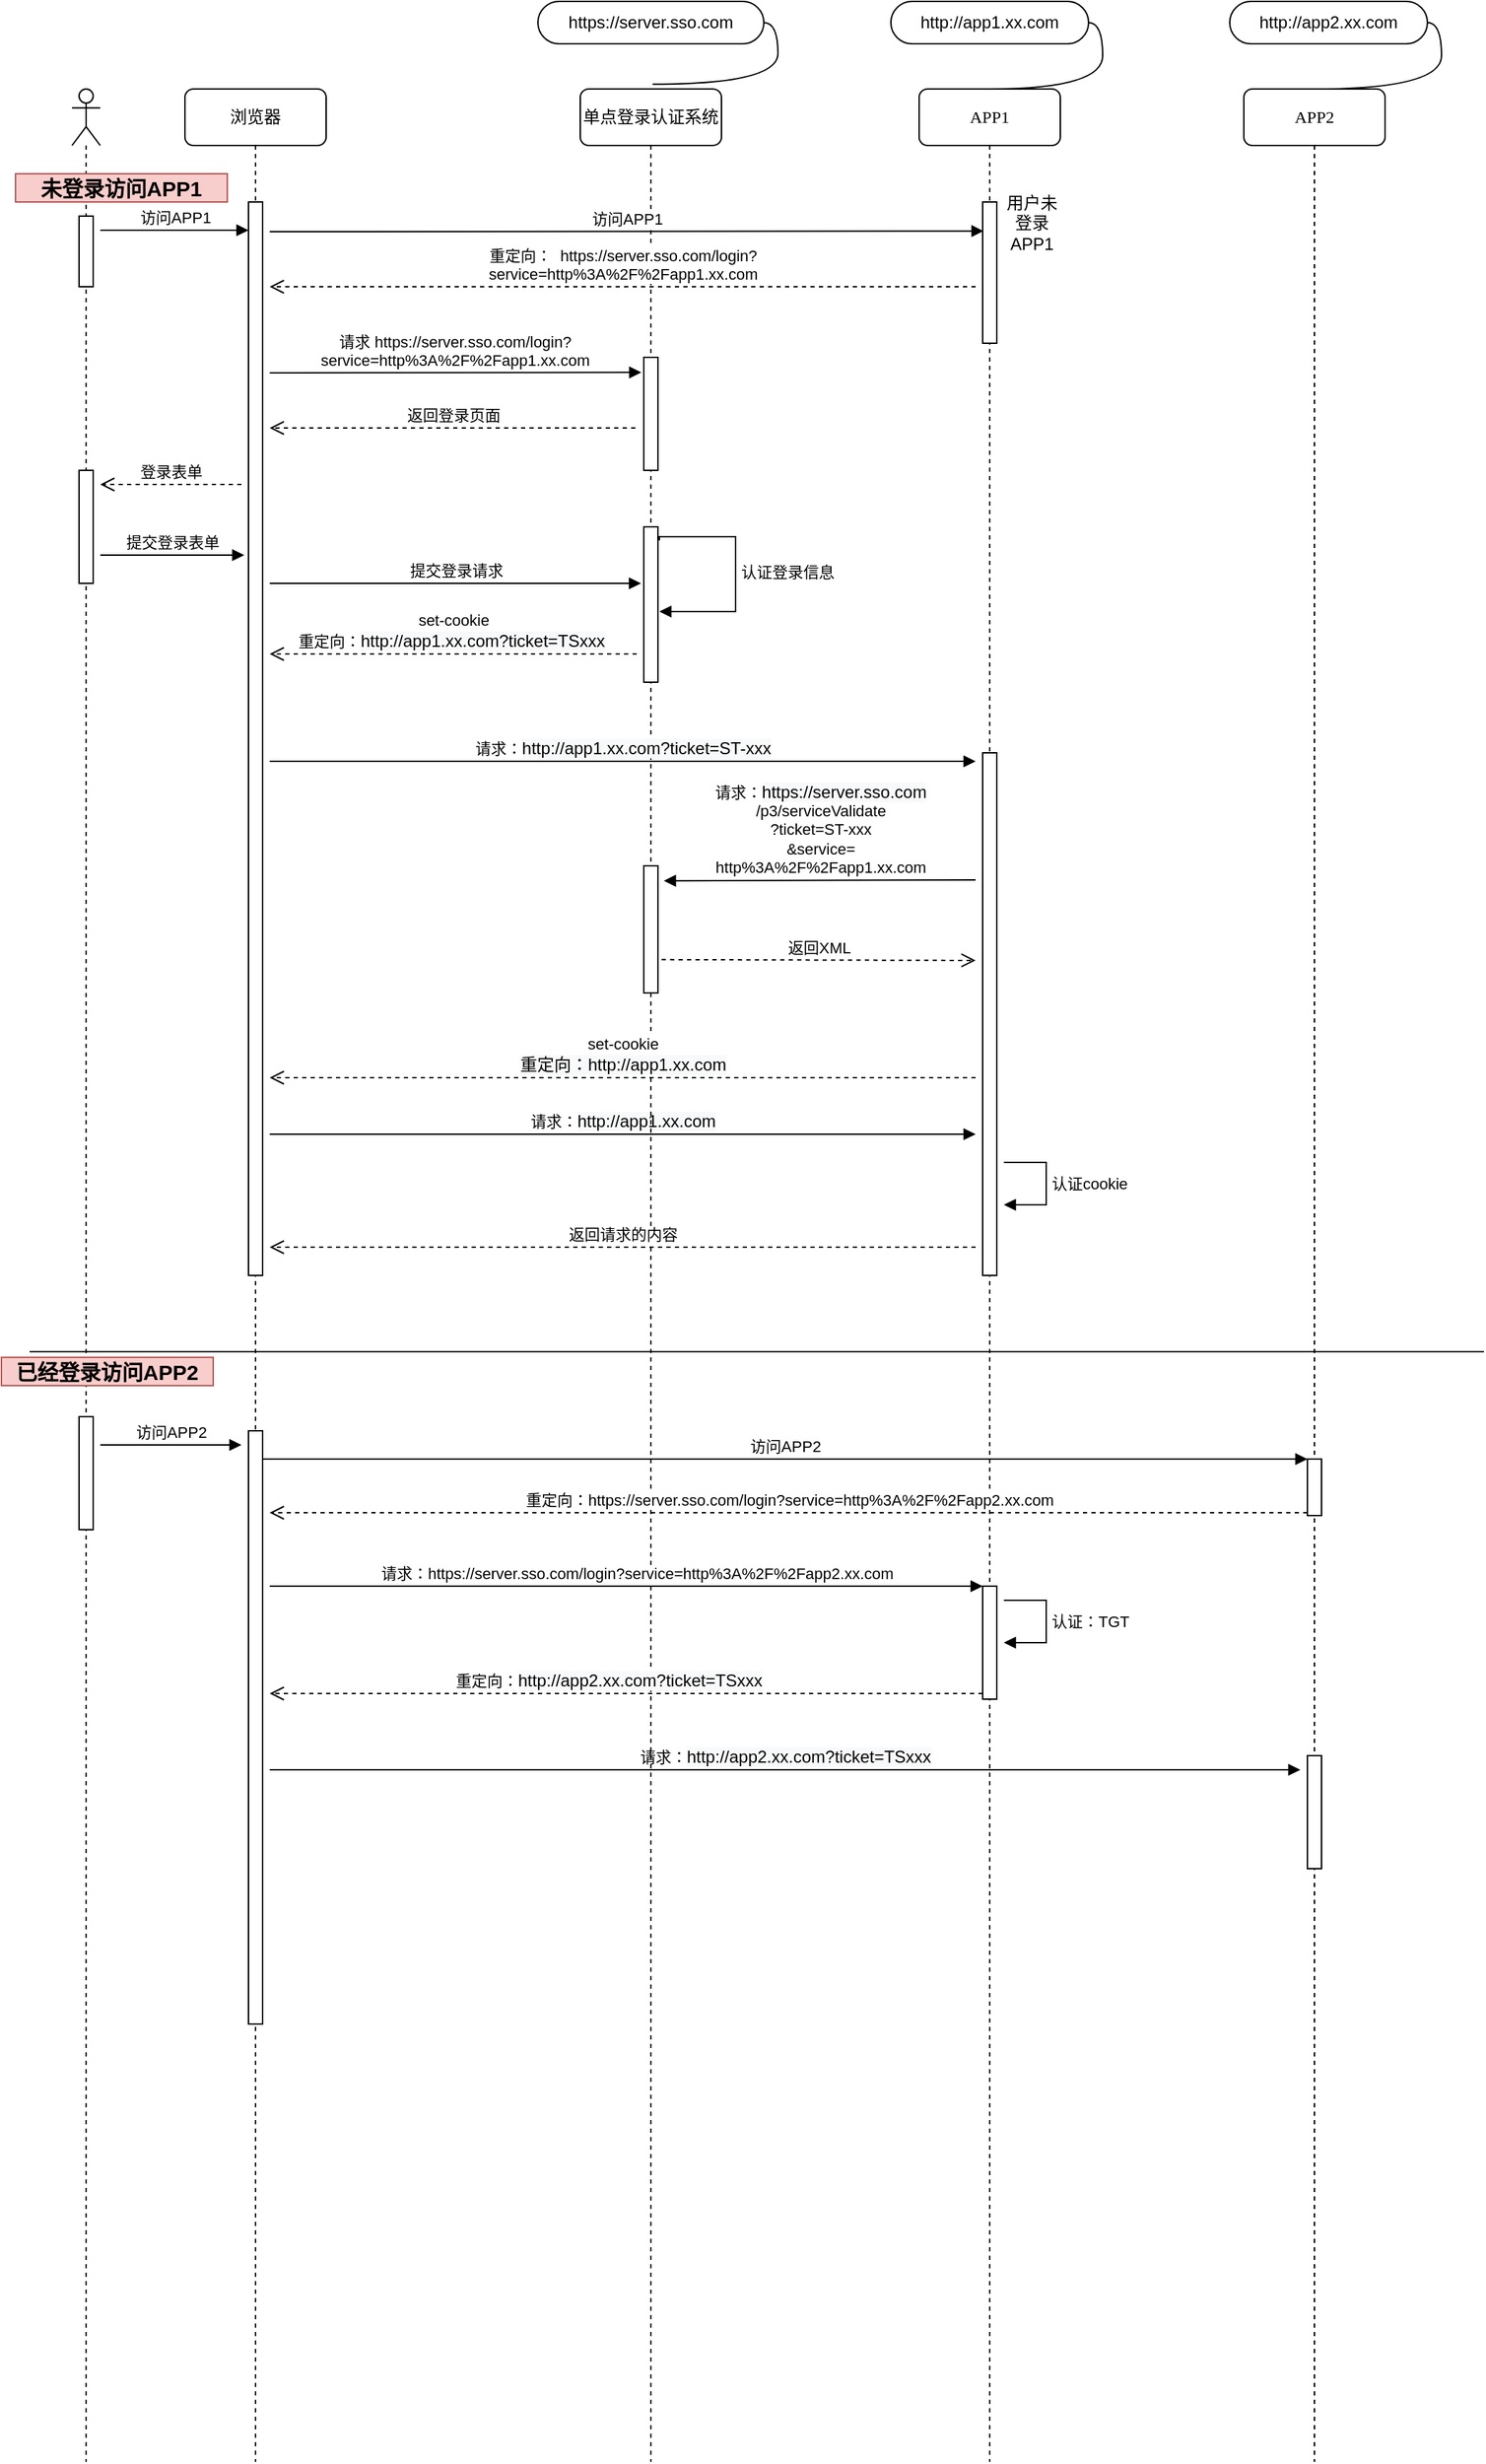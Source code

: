 <mxfile version="14.5.8" type="github">
  <diagram name="Page-1" id="13e1069c-82ec-6db2-03f1-153e76fe0fe0">
    <mxGraphModel dx="1038" dy="580" grid="1" gridSize="10" guides="1" tooltips="1" connect="1" arrows="1" fold="1" page="1" pageScale="1" pageWidth="1100" pageHeight="850" background="#ffffff" math="0" shadow="0">
      <root>
        <mxCell id="0" />
        <mxCell id="1" parent="0" />
        <mxCell id="7baba1c4bc27f4b0-2" value="浏览器" style="shape=umlLifeline;perimeter=lifelinePerimeter;whiteSpace=wrap;html=1;container=1;collapsible=0;recursiveResize=0;outlineConnect=0;rounded=1;shadow=0;comic=0;labelBackgroundColor=none;strokeWidth=1;fontFamily=Verdana;fontSize=12;align=center;" parent="1" vertex="1">
          <mxGeometry x="150" y="80" width="100" height="1680" as="geometry" />
        </mxCell>
        <mxCell id="E0K9IzBjebCavO_bWUDb-6" value="" style="html=1;points=[];perimeter=orthogonalPerimeter;" vertex="1" parent="7baba1c4bc27f4b0-2">
          <mxGeometry x="45" y="80" width="10" height="760" as="geometry" />
        </mxCell>
        <mxCell id="E0K9IzBjebCavO_bWUDb-42" value="提交登录请求" style="html=1;verticalAlign=bottom;endArrow=block;" edge="1" parent="7baba1c4bc27f4b0-2">
          <mxGeometry width="80" relative="1" as="geometry">
            <mxPoint x="60" y="350" as="sourcePoint" />
            <mxPoint x="323" y="350" as="targetPoint" />
          </mxGeometry>
        </mxCell>
        <mxCell id="E0K9IzBjebCavO_bWUDb-55" value="请求：&lt;span style=&quot;font-size: 12px ; background-color: rgb(248 , 249 , 250)&quot;&gt;http://app1.xx.com&lt;/span&gt;" style="html=1;verticalAlign=bottom;endArrow=block;" edge="1" parent="7baba1c4bc27f4b0-2">
          <mxGeometry width="80" relative="1" as="geometry">
            <mxPoint x="60" y="740" as="sourcePoint" />
            <mxPoint x="560" y="740" as="targetPoint" />
          </mxGeometry>
        </mxCell>
        <mxCell id="E0K9IzBjebCavO_bWUDb-61" value="" style="html=1;points=[];perimeter=orthogonalPerimeter;" vertex="1" parent="7baba1c4bc27f4b0-2">
          <mxGeometry x="45" y="950" width="10" height="420" as="geometry" />
        </mxCell>
        <mxCell id="E0K9IzBjebCavO_bWUDb-74" value="请求：&lt;span style=&quot;font-size: 12px ; background-color: rgb(248 , 249 , 250)&quot;&gt;http://app2.xx.com?ticket=TSxxx&lt;/span&gt;" style="html=1;verticalAlign=bottom;endArrow=block;" edge="1" parent="7baba1c4bc27f4b0-2">
          <mxGeometry width="80" relative="1" as="geometry">
            <mxPoint x="60" y="1190" as="sourcePoint" />
            <mxPoint x="790" y="1190" as="targetPoint" />
          </mxGeometry>
        </mxCell>
        <mxCell id="7baba1c4bc27f4b0-3" value="单点登录认证系统" style="shape=umlLifeline;perimeter=lifelinePerimeter;whiteSpace=wrap;html=1;container=1;collapsible=0;recursiveResize=0;outlineConnect=0;rounded=1;shadow=0;comic=0;labelBackgroundColor=none;strokeWidth=1;fontFamily=Verdana;fontSize=12;align=center;" parent="1" vertex="1">
          <mxGeometry x="430" y="80" width="100" height="1680" as="geometry" />
        </mxCell>
        <mxCell id="E0K9IzBjebCavO_bWUDb-28" value="" style="html=1;points=[];perimeter=orthogonalPerimeter;" vertex="1" parent="7baba1c4bc27f4b0-3">
          <mxGeometry x="45" y="190" width="10" height="80" as="geometry" />
        </mxCell>
        <mxCell id="E0K9IzBjebCavO_bWUDb-45" value="" style="html=1;points=[];perimeter=orthogonalPerimeter;" vertex="1" parent="7baba1c4bc27f4b0-3">
          <mxGeometry x="45" y="310" width="10" height="110" as="geometry" />
        </mxCell>
        <mxCell id="E0K9IzBjebCavO_bWUDb-46" value="认证登录信息" style="edgeStyle=orthogonalEdgeStyle;html=1;align=left;spacingLeft=2;endArrow=block;rounded=0;exitX=1.1;exitY=0.088;exitDx=0;exitDy=0;exitPerimeter=0;" edge="1" parent="7baba1c4bc27f4b0-3" source="E0K9IzBjebCavO_bWUDb-45">
          <mxGeometry relative="1" as="geometry">
            <mxPoint x="45" y="330" as="sourcePoint" />
            <Array as="points">
              <mxPoint x="110" y="317" />
              <mxPoint x="110" y="370" />
            </Array>
            <mxPoint x="56" y="370" as="targetPoint" />
          </mxGeometry>
        </mxCell>
        <mxCell id="7baba1c4bc27f4b0-4" value="APP1" style="shape=umlLifeline;perimeter=lifelinePerimeter;whiteSpace=wrap;html=1;container=1;collapsible=0;recursiveResize=0;outlineConnect=0;rounded=1;shadow=0;comic=0;labelBackgroundColor=none;strokeWidth=1;fontFamily=Verdana;fontSize=12;align=center;" parent="1" vertex="1">
          <mxGeometry x="670" y="80" width="100" height="1680" as="geometry" />
        </mxCell>
        <mxCell id="E0K9IzBjebCavO_bWUDb-11" value="" style="html=1;points=[];perimeter=orthogonalPerimeter;" vertex="1" parent="7baba1c4bc27f4b0-4">
          <mxGeometry x="45" y="80" width="10" height="100" as="geometry" />
        </mxCell>
        <mxCell id="E0K9IzBjebCavO_bWUDb-13" value="用户未登录APP1" style="text;html=1;strokeColor=none;fillColor=none;align=center;verticalAlign=middle;whiteSpace=wrap;rounded=0;" vertex="1" parent="7baba1c4bc27f4b0-4">
          <mxGeometry x="60" y="85" width="40" height="20" as="geometry" />
        </mxCell>
        <mxCell id="E0K9IzBjebCavO_bWUDb-48" value="" style="html=1;points=[];perimeter=orthogonalPerimeter;" vertex="1" parent="7baba1c4bc27f4b0-4">
          <mxGeometry x="45" y="470" width="10" height="370" as="geometry" />
        </mxCell>
        <mxCell id="E0K9IzBjebCavO_bWUDb-69" value="" style="html=1;points=[];perimeter=orthogonalPerimeter;" vertex="1" parent="7baba1c4bc27f4b0-4">
          <mxGeometry x="45" y="1060" width="10" height="80" as="geometry" />
        </mxCell>
        <mxCell id="7baba1c4bc27f4b0-5" value="APP2" style="shape=umlLifeline;perimeter=lifelinePerimeter;whiteSpace=wrap;html=1;container=1;collapsible=0;recursiveResize=0;outlineConnect=0;rounded=1;shadow=0;comic=0;labelBackgroundColor=none;strokeWidth=1;fontFamily=Verdana;fontSize=12;align=center;" parent="1" vertex="1">
          <mxGeometry x="900" y="80" width="100" height="1680" as="geometry" />
        </mxCell>
        <mxCell id="E0K9IzBjebCavO_bWUDb-66" value="" style="html=1;points=[];perimeter=orthogonalPerimeter;" vertex="1" parent="7baba1c4bc27f4b0-5">
          <mxGeometry x="45" y="970" width="10" height="40" as="geometry" />
        </mxCell>
        <mxCell id="E0K9IzBjebCavO_bWUDb-73" value="" style="html=1;points=[];perimeter=orthogonalPerimeter;" vertex="1" parent="7baba1c4bc27f4b0-5">
          <mxGeometry x="45" y="1180" width="10" height="80" as="geometry" />
        </mxCell>
        <mxCell id="E0K9IzBjebCavO_bWUDb-3" value="" style="shape=umlLifeline;participant=umlActor;perimeter=lifelinePerimeter;whiteSpace=wrap;html=1;container=1;collapsible=0;recursiveResize=0;verticalAlign=top;spacingTop=36;outlineConnect=0;" vertex="1" parent="1">
          <mxGeometry x="70" y="80" width="20" height="1680" as="geometry" />
        </mxCell>
        <mxCell id="E0K9IzBjebCavO_bWUDb-4" value="" style="html=1;points=[];perimeter=orthogonalPerimeter;" vertex="1" parent="E0K9IzBjebCavO_bWUDb-3">
          <mxGeometry x="5" y="90" width="10" height="50" as="geometry" />
        </mxCell>
        <mxCell id="E0K9IzBjebCavO_bWUDb-33" value="" style="html=1;points=[];perimeter=orthogonalPerimeter;" vertex="1" parent="E0K9IzBjebCavO_bWUDb-3">
          <mxGeometry x="5" y="270" width="10" height="80" as="geometry" />
        </mxCell>
        <mxCell id="E0K9IzBjebCavO_bWUDb-60" value="" style="html=1;points=[];perimeter=orthogonalPerimeter;" vertex="1" parent="E0K9IzBjebCavO_bWUDb-3">
          <mxGeometry x="5" y="940" width="10" height="80" as="geometry" />
        </mxCell>
        <mxCell id="E0K9IzBjebCavO_bWUDb-5" value="访问APP1" style="html=1;verticalAlign=bottom;endArrow=block;" edge="1" parent="1" target="E0K9IzBjebCavO_bWUDb-6">
          <mxGeometry width="80" relative="1" as="geometry">
            <mxPoint x="90" y="180" as="sourcePoint" />
            <mxPoint x="292" y="170" as="targetPoint" />
          </mxGeometry>
        </mxCell>
        <mxCell id="E0K9IzBjebCavO_bWUDb-16" value="&lt;font style=&quot;font-size: 11px ; line-height: 90%&quot;&gt;重定向：&amp;nbsp; https://server.sso.com/login?&lt;br&gt;service=http%3A%2F%2Fapp1.xx.com&lt;/font&gt;" style="html=1;verticalAlign=bottom;endArrow=open;dashed=1;endSize=8;" edge="1" parent="1">
          <mxGeometry relative="1" as="geometry">
            <mxPoint x="710" y="220" as="sourcePoint" />
            <mxPoint x="210" y="220" as="targetPoint" />
          </mxGeometry>
        </mxCell>
        <mxCell id="E0K9IzBjebCavO_bWUDb-17" value="https://server.sso.com" style="whiteSpace=wrap;html=1;rounded=1;arcSize=50;align=center;verticalAlign=middle;strokeWidth=1;autosize=1;spacing=4;treeFolding=1;treeMoving=1;newEdgeStyle={&quot;edgeStyle&quot;:&quot;entityRelationEdgeStyle&quot;,&quot;startArrow&quot;:&quot;none&quot;,&quot;endArrow&quot;:&quot;none&quot;,&quot;segment&quot;:10,&quot;curved&quot;:1};" vertex="1" parent="1">
          <mxGeometry x="400" y="18" width="160" height="30" as="geometry" />
        </mxCell>
        <mxCell id="E0K9IzBjebCavO_bWUDb-18" value="" style="edgeStyle=entityRelationEdgeStyle;startArrow=none;endArrow=none;segment=10;curved=1;exitX=0.512;exitY=-0.002;exitDx=0;exitDy=0;exitPerimeter=0;" edge="1" target="E0K9IzBjebCavO_bWUDb-17" parent="1" source="7baba1c4bc27f4b0-3">
          <mxGeometry relative="1" as="geometry">
            <mxPoint x="490" y="78" as="sourcePoint" />
          </mxGeometry>
        </mxCell>
        <mxCell id="E0K9IzBjebCavO_bWUDb-24" value="http://app1.xx.com" style="whiteSpace=wrap;html=1;rounded=1;arcSize=50;align=center;verticalAlign=middle;strokeWidth=1;autosize=1;spacing=4;treeFolding=1;treeMoving=1;newEdgeStyle={&quot;edgeStyle&quot;:&quot;entityRelationEdgeStyle&quot;,&quot;startArrow&quot;:&quot;none&quot;,&quot;endArrow&quot;:&quot;none&quot;,&quot;segment&quot;:10,&quot;curved&quot;:1};" vertex="1" parent="1">
          <mxGeometry x="650" y="18" width="140" height="30" as="geometry" />
        </mxCell>
        <mxCell id="E0K9IzBjebCavO_bWUDb-25" value="" style="edgeStyle=entityRelationEdgeStyle;startArrow=none;endArrow=none;segment=10;curved=1;exitX=0.5;exitY=0;exitDx=0;exitDy=0;exitPerimeter=0;" edge="1" target="E0K9IzBjebCavO_bWUDb-24" parent="1" source="7baba1c4bc27f4b0-4">
          <mxGeometry relative="1" as="geometry">
            <mxPoint x="626" y="80" as="sourcePoint" />
          </mxGeometry>
        </mxCell>
        <mxCell id="E0K9IzBjebCavO_bWUDb-26" value="http://app2.xx.com" style="whiteSpace=wrap;html=1;rounded=1;arcSize=50;align=center;verticalAlign=middle;strokeWidth=1;autosize=1;spacing=4;treeFolding=1;treeMoving=1;newEdgeStyle={&quot;edgeStyle&quot;:&quot;entityRelationEdgeStyle&quot;,&quot;startArrow&quot;:&quot;none&quot;,&quot;endArrow&quot;:&quot;none&quot;,&quot;segment&quot;:10,&quot;curved&quot;:1};" vertex="1" parent="1">
          <mxGeometry x="890" y="18" width="140" height="30" as="geometry" />
        </mxCell>
        <mxCell id="E0K9IzBjebCavO_bWUDb-27" value="" style="edgeStyle=entityRelationEdgeStyle;startArrow=none;endArrow=none;segment=10;curved=1;exitX=0.5;exitY=0;exitDx=0;exitDy=0;exitPerimeter=0;" edge="1" parent="1" target="E0K9IzBjebCavO_bWUDb-26" source="7baba1c4bc27f4b0-5">
          <mxGeometry relative="1" as="geometry">
            <mxPoint x="860" y="80" as="sourcePoint" />
          </mxGeometry>
        </mxCell>
        <mxCell id="E0K9IzBjebCavO_bWUDb-12" value="访问APP1" style="html=1;verticalAlign=bottom;endArrow=block;entryX=0.06;entryY=0.206;entryDx=0;entryDy=0;entryPerimeter=0;" edge="1" parent="1" target="E0K9IzBjebCavO_bWUDb-11">
          <mxGeometry width="80" relative="1" as="geometry">
            <mxPoint x="210" y="181" as="sourcePoint" />
            <mxPoint x="630" y="180" as="targetPoint" />
          </mxGeometry>
        </mxCell>
        <mxCell id="E0K9IzBjebCavO_bWUDb-31" value="请求 https://server.sso.com/login?&lt;br&gt;service=http%3A%2F%2Fapp1.xx.com" style="html=1;verticalAlign=bottom;endArrow=block;entryX=-0.18;entryY=0.133;entryDx=0;entryDy=0;entryPerimeter=0;" edge="1" parent="1" target="E0K9IzBjebCavO_bWUDb-28">
          <mxGeometry width="80" relative="1" as="geometry">
            <mxPoint x="210" y="281" as="sourcePoint" />
            <mxPoint x="300" y="260" as="targetPoint" />
          </mxGeometry>
        </mxCell>
        <mxCell id="E0K9IzBjebCavO_bWUDb-32" value="返回登录页面" style="html=1;verticalAlign=bottom;endArrow=open;dashed=1;endSize=8;" edge="1" parent="1">
          <mxGeometry relative="1" as="geometry">
            <mxPoint x="469" y="320" as="sourcePoint" />
            <mxPoint x="210" y="320" as="targetPoint" />
          </mxGeometry>
        </mxCell>
        <mxCell id="E0K9IzBjebCavO_bWUDb-35" value="登录表单" style="html=1;verticalAlign=bottom;endArrow=open;dashed=1;endSize=8;" edge="1" parent="1">
          <mxGeometry relative="1" as="geometry">
            <mxPoint x="190" y="360" as="sourcePoint" />
            <mxPoint x="90" y="360" as="targetPoint" />
          </mxGeometry>
        </mxCell>
        <mxCell id="E0K9IzBjebCavO_bWUDb-36" value="提交登录表单" style="html=1;verticalAlign=bottom;endArrow=block;" edge="1" parent="1">
          <mxGeometry width="80" relative="1" as="geometry">
            <mxPoint x="90" y="410" as="sourcePoint" />
            <mxPoint x="192" y="410" as="targetPoint" />
          </mxGeometry>
        </mxCell>
        <mxCell id="E0K9IzBjebCavO_bWUDb-47" value="set-cookie&lt;br&gt;重定向：&lt;span style=&quot;font-size: 12px ; background-color: rgb(248 , 249 , 250)&quot;&gt;http://app1.xx.com?ticket=TSxxx&lt;/span&gt;&amp;nbsp;" style="html=1;verticalAlign=bottom;endArrow=open;dashed=1;endSize=8;" edge="1" parent="1">
          <mxGeometry relative="1" as="geometry">
            <mxPoint x="470" y="480" as="sourcePoint" />
            <mxPoint x="210" y="480" as="targetPoint" />
          </mxGeometry>
        </mxCell>
        <mxCell id="E0K9IzBjebCavO_bWUDb-49" value="请求：&lt;span style=&quot;font-size: 12px ; background-color: rgb(248 , 249 , 250)&quot;&gt;http://app1.xx.com?ticket=ST-xxx&lt;/span&gt;" style="html=1;verticalAlign=bottom;endArrow=block;" edge="1" parent="1">
          <mxGeometry relative="1" as="geometry">
            <mxPoint x="210" y="556" as="sourcePoint" />
            <mxPoint x="710" y="556" as="targetPoint" />
          </mxGeometry>
        </mxCell>
        <mxCell id="E0K9IzBjebCavO_bWUDb-52" value="请求：&lt;span style=&quot;font-size: 12px ; background-color: rgb(248 , 249 , 250)&quot;&gt;https://server.sso.com&lt;br&gt;&lt;/span&gt;/p3/serviceValidate&lt;br&gt;?ticket=ST-xxx&lt;br&gt;&amp;amp;service=&lt;br&gt;http%3A%2F%2Fapp1.xx.com" style="html=1;verticalAlign=bottom;endArrow=block;entryX=1.42;entryY=0.118;entryDx=0;entryDy=0;entryPerimeter=0;" edge="1" target="E0K9IzBjebCavO_bWUDb-51" parent="1">
          <mxGeometry relative="1" as="geometry">
            <mxPoint x="710" y="640" as="sourcePoint" />
          </mxGeometry>
        </mxCell>
        <mxCell id="E0K9IzBjebCavO_bWUDb-51" value="" style="html=1;points=[];perimeter=orthogonalPerimeter;" vertex="1" parent="1">
          <mxGeometry x="475" y="630" width="10" height="90" as="geometry" />
        </mxCell>
        <mxCell id="E0K9IzBjebCavO_bWUDb-53" value="返回XML" style="html=1;verticalAlign=bottom;endArrow=open;dashed=1;endSize=8;exitX=1.26;exitY=0.738;exitDx=0;exitDy=0;exitPerimeter=0;" edge="1" source="E0K9IzBjebCavO_bWUDb-51" parent="1">
          <mxGeometry relative="1" as="geometry">
            <mxPoint x="710" y="697" as="targetPoint" />
          </mxGeometry>
        </mxCell>
        <mxCell id="E0K9IzBjebCavO_bWUDb-54" value="set-cookie&lt;br&gt;&lt;span style=&quot;font-size: 12px ; background-color: rgb(248 , 249 , 250)&quot;&gt;重定向：http://app1.xx.com&lt;/span&gt;" style="html=1;verticalAlign=bottom;endArrow=open;dashed=1;endSize=8;" edge="1" parent="1">
          <mxGeometry relative="1" as="geometry">
            <mxPoint x="710" y="780" as="sourcePoint" />
            <mxPoint x="210" y="780" as="targetPoint" />
          </mxGeometry>
        </mxCell>
        <mxCell id="E0K9IzBjebCavO_bWUDb-57" value="认证cookie" style="edgeStyle=orthogonalEdgeStyle;html=1;align=left;spacingLeft=2;endArrow=block;rounded=0;" edge="1" parent="1">
          <mxGeometry relative="1" as="geometry">
            <mxPoint x="730" y="840" as="sourcePoint" />
            <Array as="points">
              <mxPoint x="760" y="840" />
              <mxPoint x="760" y="870" />
            </Array>
            <mxPoint x="730" y="870" as="targetPoint" />
          </mxGeometry>
        </mxCell>
        <mxCell id="E0K9IzBjebCavO_bWUDb-58" value="返回请求的内容" style="html=1;verticalAlign=bottom;endArrow=open;dashed=1;endSize=8;" edge="1" parent="1">
          <mxGeometry relative="1" as="geometry">
            <mxPoint x="710" y="900" as="sourcePoint" />
            <mxPoint x="210" y="900" as="targetPoint" />
          </mxGeometry>
        </mxCell>
        <mxCell id="E0K9IzBjebCavO_bWUDb-59" value="" style="line;strokeWidth=1;fillColor=none;align=left;verticalAlign=middle;spacingTop=-1;spacingLeft=3;spacingRight=3;rotatable=0;labelPosition=right;points=[];portConstraint=eastwest;" vertex="1" parent="1">
          <mxGeometry x="40" y="970" width="1030" height="8" as="geometry" />
        </mxCell>
        <mxCell id="E0K9IzBjebCavO_bWUDb-63" value="&lt;b&gt;&lt;font style=&quot;font-size: 15px&quot;&gt;已经登录访问APP2&lt;/font&gt;&lt;/b&gt;" style="text;html=1;strokeColor=#b85450;fillColor=#f8cecc;align=center;verticalAlign=middle;whiteSpace=wrap;rounded=0;" vertex="1" parent="1">
          <mxGeometry x="20" y="978" width="150" height="20" as="geometry" />
        </mxCell>
        <mxCell id="E0K9IzBjebCavO_bWUDb-64" value="&lt;b&gt;&lt;font style=&quot;font-size: 15px&quot;&gt;未登录访问APP1&lt;/font&gt;&lt;/b&gt;" style="text;html=1;strokeColor=#b85450;fillColor=#f8cecc;align=center;verticalAlign=middle;whiteSpace=wrap;rounded=0;" vertex="1" parent="1">
          <mxGeometry x="30" y="140" width="150" height="20" as="geometry" />
        </mxCell>
        <mxCell id="E0K9IzBjebCavO_bWUDb-65" value="访问APP2" style="html=1;verticalAlign=bottom;endArrow=block;" edge="1" parent="1">
          <mxGeometry width="80" relative="1" as="geometry">
            <mxPoint x="90" y="1040" as="sourcePoint" />
            <mxPoint x="190" y="1040" as="targetPoint" />
          </mxGeometry>
        </mxCell>
        <mxCell id="E0K9IzBjebCavO_bWUDb-67" value="访问APP2" style="html=1;verticalAlign=bottom;endArrow=block;entryX=0;entryY=0;" edge="1" target="E0K9IzBjebCavO_bWUDb-66" parent="1" source="E0K9IzBjebCavO_bWUDb-61">
          <mxGeometry relative="1" as="geometry">
            <mxPoint x="875" y="1030" as="sourcePoint" />
          </mxGeometry>
        </mxCell>
        <mxCell id="E0K9IzBjebCavO_bWUDb-68" value="重定向：https://server.sso.com/login?service=http%3A%2F%2Fapp2.xx.com" style="html=1;verticalAlign=bottom;endArrow=open;dashed=1;endSize=8;exitX=0;exitY=0.95;" edge="1" source="E0K9IzBjebCavO_bWUDb-66" parent="1">
          <mxGeometry relative="1" as="geometry">
            <mxPoint x="210" y="1088" as="targetPoint" />
          </mxGeometry>
        </mxCell>
        <mxCell id="E0K9IzBjebCavO_bWUDb-70" value="请求：https://server.sso.com/login?service=http%3A%2F%2Fapp2.xx.com" style="html=1;verticalAlign=bottom;endArrow=block;entryX=0;entryY=0;" edge="1" target="E0K9IzBjebCavO_bWUDb-69" parent="1">
          <mxGeometry x="0.03" relative="1" as="geometry">
            <mxPoint x="210" y="1140" as="sourcePoint" />
            <mxPoint as="offset" />
          </mxGeometry>
        </mxCell>
        <mxCell id="E0K9IzBjebCavO_bWUDb-72" value="认证：TGT" style="edgeStyle=orthogonalEdgeStyle;html=1;align=left;spacingLeft=2;endArrow=block;rounded=0;" edge="1" parent="1">
          <mxGeometry relative="1" as="geometry">
            <mxPoint x="730" y="1150" as="sourcePoint" />
            <Array as="points">
              <mxPoint x="760" y="1150" />
              <mxPoint x="760" y="1180" />
            </Array>
            <mxPoint x="730" y="1180" as="targetPoint" />
          </mxGeometry>
        </mxCell>
        <mxCell id="E0K9IzBjebCavO_bWUDb-71" value="重定向：&lt;span style=&quot;font-size: 12px ; background-color: rgb(248 , 249 , 250)&quot;&gt;http://app2.xx.com?ticket=TSxxx&lt;/span&gt;" style="html=1;verticalAlign=bottom;endArrow=open;dashed=1;endSize=8;exitX=0;exitY=0.95;" edge="1" source="E0K9IzBjebCavO_bWUDb-69" parent="1">
          <mxGeometry x="0.05" relative="1" as="geometry">
            <mxPoint x="210" y="1216" as="targetPoint" />
            <mxPoint as="offset" />
          </mxGeometry>
        </mxCell>
      </root>
    </mxGraphModel>
  </diagram>
</mxfile>
